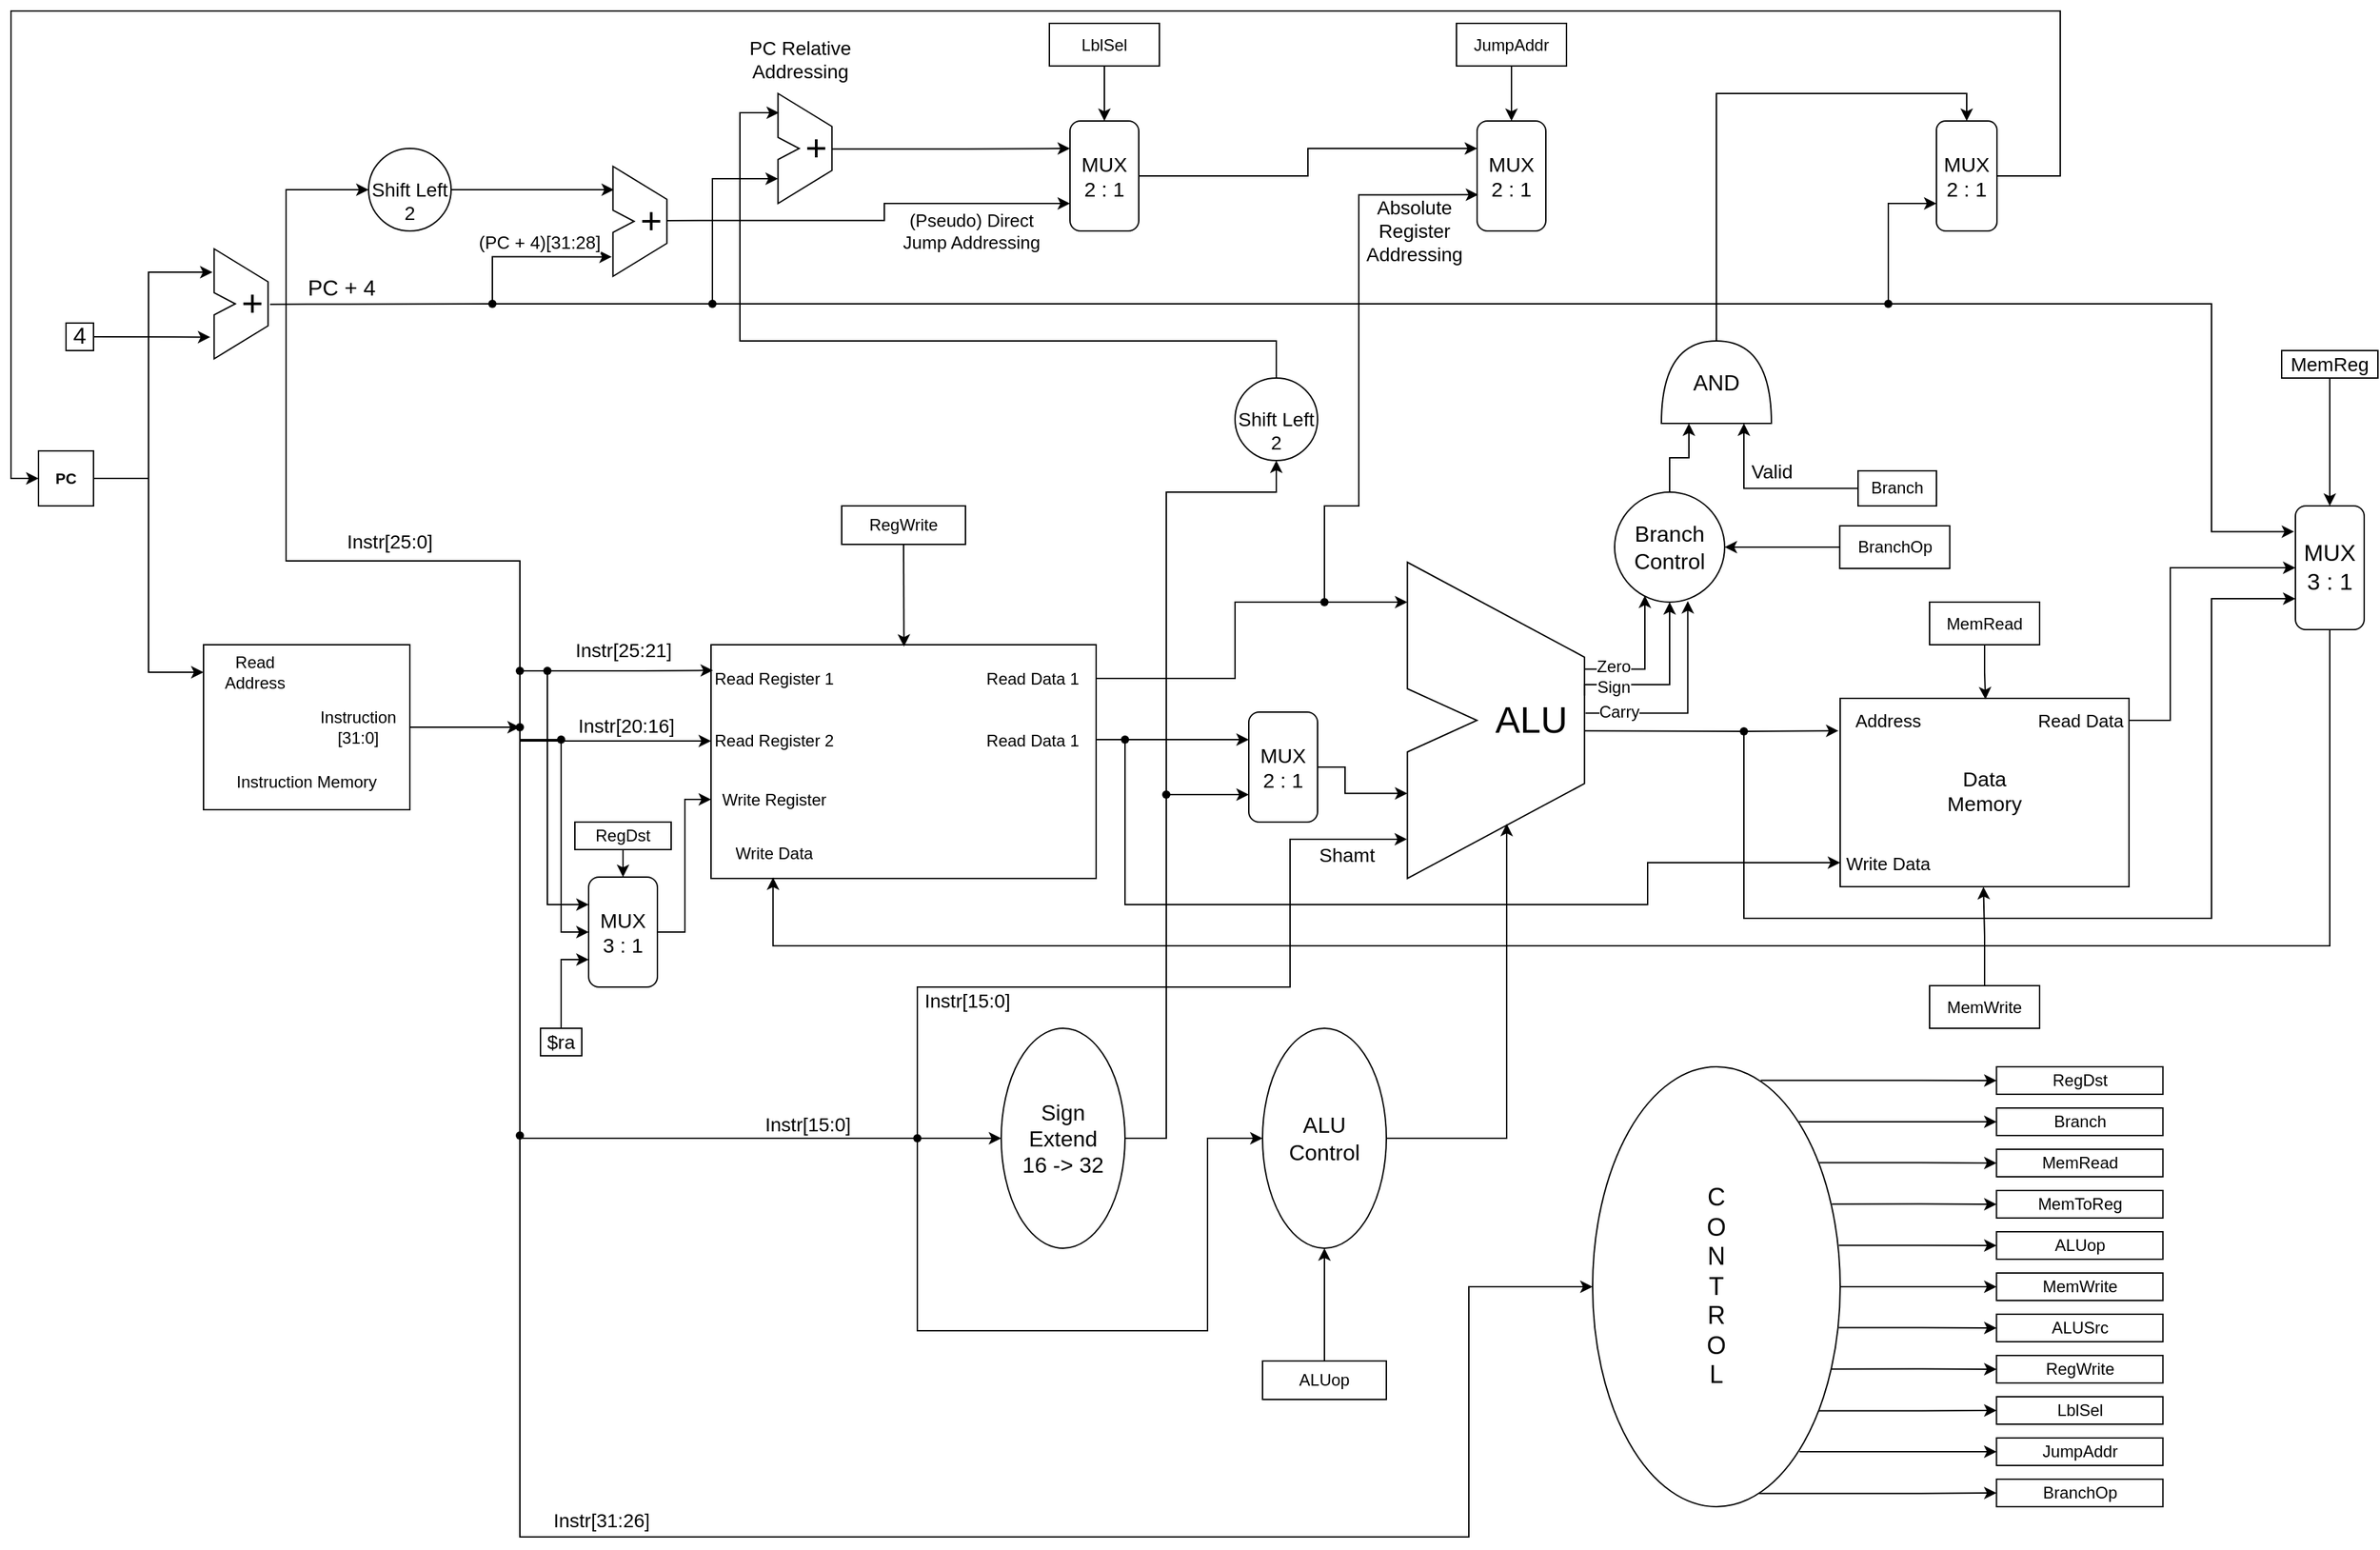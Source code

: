 <mxfile version="20.5.1" type="device"><diagram id="kgpKYQtTHZ0yAKxKKP6v" name="Page-1"><mxGraphModel dx="1730" dy="980" grid="1" gridSize="10" guides="1" tooltips="1" connect="1" arrows="1" fold="1" page="1" pageScale="1" pageWidth="1920" pageHeight="1200" math="0" shadow="0"><root><mxCell id="0"/><mxCell id="1" parent="0"/><mxCell id="xtgxbhn3SvqzERMmPtqU-2" value="" style="shape=table;html=1;whiteSpace=wrap;startSize=0;container=1;collapsible=0;childLayout=tableLayout;columnLines=0;rowLines=0;fontSize=12;" parent="1" vertex="1"><mxGeometry x="597" y="491" width="280" height="170" as="geometry"/></mxCell><mxCell id="xtgxbhn3SvqzERMmPtqU-3" value="" style="shape=tableRow;horizontal=0;startSize=0;swimlaneHead=0;swimlaneBody=0;top=0;left=0;bottom=0;right=0;collapsible=0;dropTarget=0;fillColor=none;points=[[0,0.5],[1,0.5]];portConstraint=eastwest;fontSize=12;" parent="xtgxbhn3SvqzERMmPtqU-2" vertex="1"><mxGeometry width="280" height="49" as="geometry"/></mxCell><mxCell id="xtgxbhn3SvqzERMmPtqU-4" value="Read Register 1" style="shape=partialRectangle;html=1;whiteSpace=wrap;connectable=0;fillColor=none;top=0;left=0;bottom=0;right=0;overflow=hidden;fontSize=12;" parent="xtgxbhn3SvqzERMmPtqU-3" vertex="1"><mxGeometry width="92" height="49" as="geometry"><mxRectangle width="92" height="49" as="alternateBounds"/></mxGeometry></mxCell><mxCell id="xtgxbhn3SvqzERMmPtqU-5" value="" style="shape=partialRectangle;html=1;whiteSpace=wrap;connectable=0;fillColor=none;top=0;left=0;bottom=0;right=0;overflow=hidden;fontSize=12;" parent="xtgxbhn3SvqzERMmPtqU-3" vertex="1"><mxGeometry x="92" width="96" height="49" as="geometry"><mxRectangle width="96" height="49" as="alternateBounds"/></mxGeometry></mxCell><mxCell id="xtgxbhn3SvqzERMmPtqU-6" value="Read Data 1" style="shape=partialRectangle;html=1;whiteSpace=wrap;connectable=0;fillColor=none;top=0;left=0;bottom=0;right=0;overflow=hidden;fontSize=12;" parent="xtgxbhn3SvqzERMmPtqU-3" vertex="1"><mxGeometry x="188" width="92" height="49" as="geometry"><mxRectangle width="92" height="49" as="alternateBounds"/></mxGeometry></mxCell><mxCell id="xtgxbhn3SvqzERMmPtqU-7" value="" style="shape=tableRow;horizontal=0;startSize=0;swimlaneHead=0;swimlaneBody=0;top=0;left=0;bottom=0;right=0;collapsible=0;dropTarget=0;fillColor=none;points=[[0,0.5],[1,0.5]];portConstraint=eastwest;fontSize=12;" parent="xtgxbhn3SvqzERMmPtqU-2" vertex="1"><mxGeometry y="49" width="280" height="42" as="geometry"/></mxCell><mxCell id="xtgxbhn3SvqzERMmPtqU-8" value="Read Register 2" style="shape=partialRectangle;html=1;whiteSpace=wrap;connectable=0;fillColor=none;top=0;left=0;bottom=0;right=0;overflow=hidden;fontSize=12;" parent="xtgxbhn3SvqzERMmPtqU-7" vertex="1"><mxGeometry width="92" height="42" as="geometry"><mxRectangle width="92" height="42" as="alternateBounds"/></mxGeometry></mxCell><mxCell id="xtgxbhn3SvqzERMmPtqU-9" value="" style="shape=partialRectangle;html=1;whiteSpace=wrap;connectable=0;fillColor=none;top=0;left=0;bottom=0;right=0;overflow=hidden;fontSize=12;" parent="xtgxbhn3SvqzERMmPtqU-7" vertex="1"><mxGeometry x="92" width="96" height="42" as="geometry"><mxRectangle width="96" height="42" as="alternateBounds"/></mxGeometry></mxCell><mxCell id="xtgxbhn3SvqzERMmPtqU-10" value="Read Data 1" style="shape=partialRectangle;html=1;whiteSpace=wrap;connectable=0;fillColor=none;top=0;left=0;bottom=0;right=0;overflow=hidden;fontSize=12;" parent="xtgxbhn3SvqzERMmPtqU-7" vertex="1"><mxGeometry x="188" width="92" height="42" as="geometry"><mxRectangle width="92" height="42" as="alternateBounds"/></mxGeometry></mxCell><mxCell id="xtgxbhn3SvqzERMmPtqU-11" value="" style="shape=tableRow;horizontal=0;startSize=0;swimlaneHead=0;swimlaneBody=0;top=0;left=0;bottom=0;right=0;collapsible=0;dropTarget=0;fillColor=none;points=[[0,0.5],[1,0.5]];portConstraint=eastwest;fontSize=12;" parent="xtgxbhn3SvqzERMmPtqU-2" vertex="1"><mxGeometry y="91" width="280" height="43" as="geometry"/></mxCell><mxCell id="xtgxbhn3SvqzERMmPtqU-12" value="Write Register" style="shape=partialRectangle;html=1;whiteSpace=wrap;connectable=0;fillColor=none;top=0;left=0;bottom=0;right=0;overflow=hidden;fontSize=12;" parent="xtgxbhn3SvqzERMmPtqU-11" vertex="1"><mxGeometry width="92" height="43" as="geometry"><mxRectangle width="92" height="43" as="alternateBounds"/></mxGeometry></mxCell><mxCell id="xtgxbhn3SvqzERMmPtqU-13" value="" style="shape=partialRectangle;html=1;whiteSpace=wrap;connectable=0;fillColor=none;top=0;left=0;bottom=0;right=0;overflow=hidden;fontSize=12;" parent="xtgxbhn3SvqzERMmPtqU-11" vertex="1"><mxGeometry x="92" width="96" height="43" as="geometry"><mxRectangle width="96" height="43" as="alternateBounds"/></mxGeometry></mxCell><mxCell id="xtgxbhn3SvqzERMmPtqU-14" value="" style="shape=partialRectangle;html=1;whiteSpace=wrap;connectable=0;fillColor=none;top=0;left=0;bottom=0;right=0;overflow=hidden;fontSize=12;" parent="xtgxbhn3SvqzERMmPtqU-11" vertex="1"><mxGeometry x="188" width="92" height="43" as="geometry"><mxRectangle width="92" height="43" as="alternateBounds"/></mxGeometry></mxCell><mxCell id="xtgxbhn3SvqzERMmPtqU-15" value="" style="shape=tableRow;horizontal=0;startSize=0;swimlaneHead=0;swimlaneBody=0;top=0;left=0;bottom=0;right=0;collapsible=0;dropTarget=0;fillColor=none;points=[[0,0.5],[1,0.5]];portConstraint=eastwest;fontSize=12;" parent="xtgxbhn3SvqzERMmPtqU-2" vertex="1"><mxGeometry y="134" width="280" height="36" as="geometry"/></mxCell><mxCell id="xtgxbhn3SvqzERMmPtqU-16" value="Write Data" style="shape=partialRectangle;html=1;whiteSpace=wrap;connectable=0;fillColor=none;top=0;left=0;bottom=0;right=0;overflow=hidden;fontSize=12;" parent="xtgxbhn3SvqzERMmPtqU-15" vertex="1"><mxGeometry width="92" height="36" as="geometry"><mxRectangle width="92" height="36" as="alternateBounds"/></mxGeometry></mxCell><mxCell id="xtgxbhn3SvqzERMmPtqU-17" value="" style="shape=partialRectangle;html=1;whiteSpace=wrap;connectable=0;fillColor=none;top=0;left=0;bottom=0;right=0;overflow=hidden;fontSize=12;" parent="xtgxbhn3SvqzERMmPtqU-15" vertex="1"><mxGeometry x="92" width="96" height="36" as="geometry"><mxRectangle width="96" height="36" as="alternateBounds"/></mxGeometry></mxCell><mxCell id="xtgxbhn3SvqzERMmPtqU-18" value="" style="shape=partialRectangle;html=1;whiteSpace=wrap;connectable=0;fillColor=none;top=0;left=0;bottom=0;right=0;overflow=hidden;fontSize=12;" parent="xtgxbhn3SvqzERMmPtqU-15" vertex="1"><mxGeometry x="188" width="92" height="36" as="geometry"><mxRectangle width="92" height="36" as="alternateBounds"/></mxGeometry></mxCell><mxCell id="xtgxbhn3SvqzERMmPtqU-24" value="" style="endArrow=classic;html=1;rounded=0;fontSize=10;exitX=0.5;exitY=1;exitDx=0;exitDy=0;entryX=0.501;entryY=0.029;entryDx=0;entryDy=0;entryPerimeter=0;" parent="1" source="xtgxbhn3SvqzERMmPtqU-31" target="xtgxbhn3SvqzERMmPtqU-3" edge="1"><mxGeometry width="50" height="50" relative="1" as="geometry"><mxPoint x="702" y="298" as="sourcePoint"/><mxPoint x="702" y="328" as="targetPoint"/></mxGeometry></mxCell><mxCell id="xtgxbhn3SvqzERMmPtqU-31" value="RegWrite" style="rounded=0;whiteSpace=wrap;html=1;fontSize=12;" parent="1" vertex="1"><mxGeometry x="692" y="390" width="90" height="28" as="geometry"/></mxCell><mxCell id="xtgxbhn3SvqzERMmPtqU-85" style="edgeStyle=orthogonalEdgeStyle;rounded=0;orthogonalLoop=1;jettySize=auto;html=1;exitX=1;exitY=0.5;exitDx=0;exitDy=0;fontSize=9;entryX=0;entryY=0.5;entryDx=0;entryDy=0;" parent="1" source="xtgxbhn3SvqzERMmPtqU-34" target="xtgxbhn3SvqzERMmPtqU-87" edge="1"><mxGeometry relative="1" as="geometry"><mxPoint x="279" y="370" as="targetPoint"/></mxGeometry></mxCell><mxCell id="xtgxbhn3SvqzERMmPtqU-104" style="edgeStyle=orthogonalEdgeStyle;rounded=0;orthogonalLoop=1;jettySize=auto;html=1;exitX=1;exitY=0.5;exitDx=0;exitDy=0;fontSize=27;entryX=0.093;entryY=0.203;entryDx=0;entryDy=0;entryPerimeter=0;" parent="1" source="xtgxbhn3SvqzERMmPtqU-34" target="xtgxbhn3SvqzERMmPtqU-99" edge="1"><mxGeometry relative="1" as="geometry"><mxPoint x="198" y="180" as="targetPoint"/><Array as="points"><mxPoint x="188" y="370"/><mxPoint x="188" y="220"/><mxPoint x="234" y="220"/></Array></mxGeometry></mxCell><mxCell id="xtgxbhn3SvqzERMmPtqU-34" value="PC" style="whiteSpace=wrap;html=1;aspect=fixed;fontSize=11;fontStyle=1" parent="1" vertex="1"><mxGeometry x="108" y="350" width="40" height="40" as="geometry"/></mxCell><mxCell id="xtgxbhn3SvqzERMmPtqU-86" value="" style="shape=table;html=1;whiteSpace=wrap;startSize=0;container=1;collapsible=0;childLayout=tableLayout;columnLines=0;rowLines=0;fontSize=9;" parent="1" vertex="1"><mxGeometry x="228" y="491" width="150" height="120" as="geometry"/></mxCell><mxCell id="xtgxbhn3SvqzERMmPtqU-87" value="" style="shape=tableRow;horizontal=0;startSize=0;swimlaneHead=0;swimlaneBody=0;top=0;left=0;bottom=0;right=0;collapsible=0;dropTarget=0;fillColor=none;points=[[0,0.5],[1,0.5]];portConstraint=eastwest;fontSize=9;" parent="xtgxbhn3SvqzERMmPtqU-86" vertex="1"><mxGeometry width="150" height="40" as="geometry"/></mxCell><mxCell id="xtgxbhn3SvqzERMmPtqU-88" value="Read Address" style="shape=partialRectangle;html=1;whiteSpace=wrap;connectable=0;fillColor=none;top=0;left=0;bottom=0;right=0;overflow=hidden;fontSize=12;" parent="xtgxbhn3SvqzERMmPtqU-87" vertex="1"><mxGeometry width="75" height="40" as="geometry"><mxRectangle width="75" height="40" as="alternateBounds"/></mxGeometry></mxCell><mxCell id="xtgxbhn3SvqzERMmPtqU-89" value="" style="shape=partialRectangle;html=1;whiteSpace=wrap;connectable=0;fillColor=none;top=0;left=0;bottom=0;right=0;overflow=hidden;fontSize=12;" parent="xtgxbhn3SvqzERMmPtqU-87" vertex="1"><mxGeometry x="75" width="75" height="40" as="geometry"><mxRectangle width="75" height="40" as="alternateBounds"/></mxGeometry></mxCell><mxCell id="xtgxbhn3SvqzERMmPtqU-91" value="" style="shape=tableRow;horizontal=0;startSize=0;swimlaneHead=0;swimlaneBody=0;top=0;left=0;bottom=0;right=0;collapsible=0;dropTarget=0;fillColor=none;points=[[0,0.5],[1,0.5]];portConstraint=eastwest;fontSize=9;" parent="xtgxbhn3SvqzERMmPtqU-86" vertex="1"><mxGeometry y="40" width="150" height="40" as="geometry"/></mxCell><mxCell id="xtgxbhn3SvqzERMmPtqU-92" value="" style="shape=partialRectangle;html=1;whiteSpace=wrap;connectable=0;fillColor=none;top=0;left=0;bottom=0;right=0;overflow=hidden;fontSize=12;" parent="xtgxbhn3SvqzERMmPtqU-91" vertex="1"><mxGeometry width="75" height="40" as="geometry"><mxRectangle width="75" height="40" as="alternateBounds"/></mxGeometry></mxCell><mxCell id="xtgxbhn3SvqzERMmPtqU-93" value="Instruction&lt;br&gt;[31:0]" style="shape=partialRectangle;html=1;whiteSpace=wrap;connectable=0;fillColor=none;top=0;left=0;bottom=0;right=0;overflow=hidden;fontSize=12;" parent="xtgxbhn3SvqzERMmPtqU-91" vertex="1"><mxGeometry x="75" width="75" height="40" as="geometry"><mxRectangle width="75" height="40" as="alternateBounds"/></mxGeometry></mxCell><mxCell id="xtgxbhn3SvqzERMmPtqU-95" value="" style="shape=tableRow;horizontal=0;startSize=0;swimlaneHead=0;swimlaneBody=0;top=0;left=0;bottom=0;right=0;collapsible=0;dropTarget=0;fillColor=none;points=[[0,0.5],[1,0.5]];portConstraint=eastwest;fontSize=9;" parent="xtgxbhn3SvqzERMmPtqU-86" vertex="1"><mxGeometry y="80" width="150" height="40" as="geometry"/></mxCell><mxCell id="xtgxbhn3SvqzERMmPtqU-96" value="Instruction Memory" style="shape=partialRectangle;html=1;whiteSpace=wrap;connectable=0;fillColor=none;top=0;left=0;bottom=0;right=0;overflow=hidden;fontSize=12;rowspan=1;colspan=2;" parent="xtgxbhn3SvqzERMmPtqU-95" vertex="1"><mxGeometry width="150" height="40" as="geometry"><mxRectangle width="75" height="40" as="alternateBounds"/></mxGeometry></mxCell><mxCell id="xtgxbhn3SvqzERMmPtqU-97" value="Memory" style="shape=partialRectangle;html=1;whiteSpace=wrap;connectable=0;fillColor=none;top=0;left=0;bottom=0;right=0;overflow=hidden;fontSize=12;" parent="xtgxbhn3SvqzERMmPtqU-95" vertex="1" visible="0"><mxGeometry x="75" width="75" height="40" as="geometry"><mxRectangle width="75" height="40" as="alternateBounds"/></mxGeometry></mxCell><mxCell id="xtgxbhn3SvqzERMmPtqU-99" value="+" style="verticalLabelPosition=middle;verticalAlign=middle;html=1;shape=mxgraph.basic.polygon;polyCoords=[[0.11,0],[0.11,0],[0.67,0.3],[0.67,0.7],[0.11,1],[0.11,0.6],[0.33,0.5],[0.11,0.4]];polyline=0;fontSize=27;labelPosition=center;align=center;" parent="1" vertex="1"><mxGeometry x="228" y="203" width="70" height="80" as="geometry"/></mxCell><mxCell id="xtgxbhn3SvqzERMmPtqU-105" value="" style="endArrow=classic;html=1;rounded=0;fontSize=27;entryX=0.07;entryY=0.803;entryDx=0;entryDy=0;entryPerimeter=0;exitX=1;exitY=0.5;exitDx=0;exitDy=0;" parent="1" source="xtgxbhn3SvqzERMmPtqU-107" target="xtgxbhn3SvqzERMmPtqU-99" edge="1"><mxGeometry width="50" height="50" relative="1" as="geometry"><mxPoint x="148" y="266" as="sourcePoint"/><mxPoint x="198" y="263" as="targetPoint"/></mxGeometry></mxCell><mxCell id="xtgxbhn3SvqzERMmPtqU-107" value="4" style="whiteSpace=wrap;html=1;aspect=fixed;fontSize=17;" parent="1" vertex="1"><mxGeometry x="128" y="257" width="20" height="20" as="geometry"/></mxCell><mxCell id="J4D8BWpXwruK7vjfjqGa-32" style="edgeStyle=orthogonalEdgeStyle;rounded=0;orthogonalLoop=1;jettySize=auto;html=1;entryX=0;entryY=0.75;entryDx=0;entryDy=0;fontSize=13;exitX=0.669;exitY=0.493;exitDx=0;exitDy=0;exitPerimeter=0;" edge="1" parent="1" source="xtgxbhn3SvqzERMmPtqU-110" target="xtgxbhn3SvqzERMmPtqU-119"><mxGeometry relative="1" as="geometry"/></mxCell><mxCell id="J4D8BWpXwruK7vjfjqGa-33" value="(Pseudo) Direct &lt;br&gt;Jump Addressing" style="edgeLabel;html=1;align=center;verticalAlign=middle;resizable=0;points=[];fontSize=13;" vertex="1" connectable="0" parent="J4D8BWpXwruK7vjfjqGa-32"><mxGeometry x="0.469" y="3" relative="1" as="geometry"><mxPoint x="9" y="23" as="offset"/></mxGeometry></mxCell><mxCell id="xtgxbhn3SvqzERMmPtqU-110" value="+" style="verticalLabelPosition=middle;verticalAlign=middle;html=1;shape=mxgraph.basic.polygon;polyCoords=[[0.11,0],[0.11,0],[0.67,0.3],[0.67,0.7],[0.11,1],[0.11,0.6],[0.33,0.5],[0.11,0.4]];polyline=0;fontSize=27;labelPosition=center;align=center;" parent="1" vertex="1"><mxGeometry x="518" y="143" width="70" height="80" as="geometry"/></mxCell><mxCell id="xtgxbhn3SvqzERMmPtqU-112" value="" style="edgeStyle=segmentEdgeStyle;endArrow=classic;html=1;rounded=0;fontSize=17;exitDx=0;exitDy=0;exitPerimeter=0;entryX=-0.019;entryY=0.208;entryDx=0;entryDy=0;entryPerimeter=0;startArrow=none;" parent="1" source="J4D8BWpXwruK7vjfjqGa-72" target="xtgxbhn3SvqzERMmPtqU-113" edge="1"><mxGeometry width="50" height="50" relative="1" as="geometry"><mxPoint x="458" y="240" as="sourcePoint"/><mxPoint x="1248" y="350" as="targetPoint"/><Array as="points"><mxPoint x="1688" y="243"/><mxPoint x="1688" y="409"/></Array></mxGeometry></mxCell><mxCell id="J4D8BWpXwruK7vjfjqGa-116" style="edgeStyle=orthogonalEdgeStyle;rounded=0;orthogonalLoop=1;jettySize=auto;html=1;entryX=0.161;entryY=0.98;entryDx=0;entryDy=0;entryPerimeter=0;fontSize=14;" edge="1" parent="1" source="xtgxbhn3SvqzERMmPtqU-113" target="xtgxbhn3SvqzERMmPtqU-15"><mxGeometry relative="1" as="geometry"><Array as="points"><mxPoint x="1774" y="710"/><mxPoint x="642" y="710"/></Array></mxGeometry></mxCell><mxCell id="xtgxbhn3SvqzERMmPtqU-113" value="MUX&lt;br&gt;3 : 1" style="rounded=1;whiteSpace=wrap;html=1;fontSize=17;" parent="1" vertex="1"><mxGeometry x="1749" y="390" width="50" height="90" as="geometry"/></mxCell><mxCell id="xtgxbhn3SvqzERMmPtqU-115" style="edgeStyle=orthogonalEdgeStyle;rounded=0;orthogonalLoop=1;jettySize=auto;html=1;entryX=0.5;entryY=0;entryDx=0;entryDy=0;fontSize=14;" parent="1" source="xtgxbhn3SvqzERMmPtqU-114" target="xtgxbhn3SvqzERMmPtqU-113" edge="1"><mxGeometry relative="1" as="geometry"/></mxCell><mxCell id="xtgxbhn3SvqzERMmPtqU-114" value="MemReg" style="rounded=0;whiteSpace=wrap;html=1;fontSize=14;" parent="1" vertex="1"><mxGeometry x="1739" y="277" width="70" height="20" as="geometry"/></mxCell><mxCell id="J4D8BWpXwruK7vjfjqGa-21" style="edgeStyle=orthogonalEdgeStyle;rounded=0;orthogonalLoop=1;jettySize=auto;html=1;entryX=0;entryY=0.25;entryDx=0;entryDy=0;fontSize=12;exitX=0.669;exitY=0.505;exitDx=0;exitDy=0;exitPerimeter=0;" edge="1" parent="1" source="xtgxbhn3SvqzERMmPtqU-117" target="xtgxbhn3SvqzERMmPtqU-119"><mxGeometry relative="1" as="geometry"/></mxCell><mxCell id="xtgxbhn3SvqzERMmPtqU-117" value="+" style="verticalLabelPosition=middle;verticalAlign=middle;html=1;shape=mxgraph.basic.polygon;polyCoords=[[0.11,0],[0.11,0],[0.67,0.3],[0.67,0.7],[0.11,1],[0.11,0.6],[0.33,0.5],[0.11,0.4]];polyline=0;fontSize=27;labelPosition=center;align=center;" parent="1" vertex="1"><mxGeometry x="638" y="90" width="70" height="80" as="geometry"/></mxCell><mxCell id="J4D8BWpXwruK7vjfjqGa-41" style="edgeStyle=orthogonalEdgeStyle;rounded=0;orthogonalLoop=1;jettySize=auto;html=1;entryX=0;entryY=0.25;entryDx=0;entryDy=0;fontSize=14;" edge="1" parent="1" source="xtgxbhn3SvqzERMmPtqU-119" target="xtgxbhn3SvqzERMmPtqU-120"><mxGeometry relative="1" as="geometry"/></mxCell><mxCell id="xtgxbhn3SvqzERMmPtqU-119" value="MUX&lt;br style=&quot;font-size: 15px;&quot;&gt;2 : 1" style="rounded=1;whiteSpace=wrap;html=1;fontSize=15;" parent="1" vertex="1"><mxGeometry x="858" y="110" width="50" height="80" as="geometry"/></mxCell><mxCell id="xtgxbhn3SvqzERMmPtqU-120" value="MUX&lt;br style=&quot;font-size: 15px;&quot;&gt;2 : 1" style="rounded=1;whiteSpace=wrap;html=1;fontSize=15;" parent="1" vertex="1"><mxGeometry x="1154" y="110" width="50" height="80" as="geometry"/></mxCell><mxCell id="J4D8BWpXwruK7vjfjqGa-78" style="edgeStyle=orthogonalEdgeStyle;rounded=0;orthogonalLoop=1;jettySize=auto;html=1;fontSize=14;entryX=0;entryY=0.5;entryDx=0;entryDy=0;" edge="1" parent="1" source="xtgxbhn3SvqzERMmPtqU-121" target="xtgxbhn3SvqzERMmPtqU-34"><mxGeometry relative="1" as="geometry"><mxPoint x="98" y="380" as="targetPoint"/><Array as="points"><mxPoint x="1578" y="150"/><mxPoint x="1578" y="30"/><mxPoint x="88" y="30"/><mxPoint x="88" y="370"/></Array></mxGeometry></mxCell><mxCell id="xtgxbhn3SvqzERMmPtqU-121" value="MUX&lt;br style=&quot;font-size: 15px;&quot;&gt;2 : 1" style="rounded=1;whiteSpace=wrap;html=1;fontSize=15;" parent="1" vertex="1"><mxGeometry x="1488" y="110" width="44" height="80" as="geometry"/></mxCell><mxCell id="J4D8BWpXwruK7vjfjqGa-138" style="edgeStyle=orthogonalEdgeStyle;rounded=0;orthogonalLoop=1;jettySize=auto;html=1;fontSize=14;entryX=0.11;entryY=0.731;entryDx=0;entryDy=0;entryPerimeter=0;" edge="1" parent="1" source="xtgxbhn3SvqzERMmPtqU-122" target="xtgxbhn3SvqzERMmPtqU-123"><mxGeometry relative="1" as="geometry"><Array as="points"><mxPoint x="1058" y="580"/><mxPoint x="1058" y="599"/></Array></mxGeometry></mxCell><mxCell id="xtgxbhn3SvqzERMmPtqU-122" value="MUX&lt;br style=&quot;font-size: 15px;&quot;&gt;2 : 1" style="rounded=1;whiteSpace=wrap;html=1;fontSize=15;" parent="1" vertex="1"><mxGeometry x="988" y="540" width="50" height="80" as="geometry"/></mxCell><mxCell id="xtgxbhn3SvqzERMmPtqU-123" value="ALU" style="verticalLabelPosition=middle;verticalAlign=middle;html=1;shape=mxgraph.basic.polygon;polyCoords=[[0.11,0],[0.11,0],[0.67,0.3],[0.67,0.7],[0.11,1],[0.11,0.6],[0.33,0.5],[0.11,0.4]];polyline=0;fontSize=27;labelPosition=center;align=center;" parent="1" vertex="1"><mxGeometry x="1078" y="431" width="230" height="230" as="geometry"/></mxCell><mxCell id="xtgxbhn3SvqzERMmPtqU-137" value="" style="shape=table;html=1;whiteSpace=wrap;startSize=0;container=1;collapsible=0;childLayout=tableLayout;columnLines=0;rowLines=0;fontSize=14;" parent="1" vertex="1"><mxGeometry x="1418" y="530" width="210" height="137" as="geometry"/></mxCell><mxCell id="xtgxbhn3SvqzERMmPtqU-138" value="" style="shape=tableRow;horizontal=0;startSize=0;swimlaneHead=0;swimlaneBody=0;top=0;left=0;bottom=0;right=0;collapsible=0;dropTarget=0;fillColor=none;points=[[0,0.5],[1,0.5]];portConstraint=eastwest;fontSize=14;" parent="xtgxbhn3SvqzERMmPtqU-137" vertex="1"><mxGeometry width="210" height="32" as="geometry"/></mxCell><mxCell id="xtgxbhn3SvqzERMmPtqU-139" value="Address" style="shape=partialRectangle;html=1;whiteSpace=wrap;connectable=0;fillColor=none;top=0;left=0;bottom=0;right=0;overflow=hidden;fontSize=13;" parent="xtgxbhn3SvqzERMmPtqU-138" vertex="1"><mxGeometry width="70" height="32" as="geometry"><mxRectangle width="70" height="32" as="alternateBounds"/></mxGeometry></mxCell><mxCell id="xtgxbhn3SvqzERMmPtqU-140" value="" style="shape=partialRectangle;html=1;whiteSpace=wrap;connectable=0;fillColor=none;top=0;left=0;bottom=0;right=0;overflow=hidden;fontSize=12;" parent="xtgxbhn3SvqzERMmPtqU-138" vertex="1"><mxGeometry x="70" width="70" height="32" as="geometry"><mxRectangle width="70" height="32" as="alternateBounds"/></mxGeometry></mxCell><mxCell id="xtgxbhn3SvqzERMmPtqU-141" value="Read Data" style="shape=partialRectangle;html=1;whiteSpace=wrap;connectable=0;fillColor=none;top=0;left=0;bottom=0;right=0;overflow=hidden;fontSize=13;" parent="xtgxbhn3SvqzERMmPtqU-138" vertex="1"><mxGeometry x="140" width="70" height="32" as="geometry"><mxRectangle width="70" height="32" as="alternateBounds"/></mxGeometry></mxCell><mxCell id="xtgxbhn3SvqzERMmPtqU-142" value="" style="shape=tableRow;horizontal=0;startSize=0;swimlaneHead=0;swimlaneBody=0;top=0;left=0;bottom=0;right=0;collapsible=0;dropTarget=0;fillColor=none;points=[[0,0.5],[1,0.5]];portConstraint=eastwest;fontSize=14;" parent="xtgxbhn3SvqzERMmPtqU-137" vertex="1"><mxGeometry y="32" width="210" height="70" as="geometry"/></mxCell><mxCell id="xtgxbhn3SvqzERMmPtqU-143" value="" style="shape=partialRectangle;html=1;whiteSpace=wrap;connectable=0;fillColor=none;top=0;left=0;bottom=0;right=0;overflow=hidden;fontSize=12;" parent="xtgxbhn3SvqzERMmPtqU-142" vertex="1"><mxGeometry width="70" height="70" as="geometry"><mxRectangle width="70" height="70" as="alternateBounds"/></mxGeometry></mxCell><mxCell id="xtgxbhn3SvqzERMmPtqU-144" value="Data Memory" style="shape=partialRectangle;html=1;whiteSpace=wrap;connectable=0;fillColor=none;top=0;left=0;bottom=0;right=0;overflow=hidden;fontSize=15;" parent="xtgxbhn3SvqzERMmPtqU-142" vertex="1"><mxGeometry x="70" width="70" height="70" as="geometry"><mxRectangle width="70" height="70" as="alternateBounds"/></mxGeometry></mxCell><mxCell id="xtgxbhn3SvqzERMmPtqU-145" value="" style="shape=partialRectangle;html=1;whiteSpace=wrap;connectable=0;fillColor=none;top=0;left=0;bottom=0;right=0;overflow=hidden;fontSize=12;" parent="xtgxbhn3SvqzERMmPtqU-142" vertex="1"><mxGeometry x="140" width="70" height="70" as="geometry"><mxRectangle width="70" height="70" as="alternateBounds"/></mxGeometry></mxCell><mxCell id="xtgxbhn3SvqzERMmPtqU-146" value="" style="shape=tableRow;horizontal=0;startSize=0;swimlaneHead=0;swimlaneBody=0;top=0;left=0;bottom=0;right=0;collapsible=0;dropTarget=0;fillColor=none;points=[[0,0.5],[1,0.5]];portConstraint=eastwest;fontSize=14;" parent="xtgxbhn3SvqzERMmPtqU-137" vertex="1"><mxGeometry y="102" width="210" height="35" as="geometry"/></mxCell><mxCell id="xtgxbhn3SvqzERMmPtqU-147" value="Write Data" style="shape=partialRectangle;html=1;whiteSpace=wrap;connectable=0;fillColor=none;top=0;left=0;bottom=0;right=0;overflow=hidden;fontSize=13;" parent="xtgxbhn3SvqzERMmPtqU-146" vertex="1"><mxGeometry width="70" height="35" as="geometry"><mxRectangle width="70" height="35" as="alternateBounds"/></mxGeometry></mxCell><mxCell id="xtgxbhn3SvqzERMmPtqU-148" value="" style="shape=partialRectangle;html=1;whiteSpace=wrap;connectable=0;fillColor=none;top=0;left=0;bottom=0;right=0;overflow=hidden;fontSize=12;" parent="xtgxbhn3SvqzERMmPtqU-146" vertex="1"><mxGeometry x="70" width="70" height="35" as="geometry"><mxRectangle width="70" height="35" as="alternateBounds"/></mxGeometry></mxCell><mxCell id="xtgxbhn3SvqzERMmPtqU-149" value="" style="shape=partialRectangle;html=1;whiteSpace=wrap;connectable=0;fillColor=none;top=0;left=0;bottom=0;right=0;overflow=hidden;fontSize=12;" parent="xtgxbhn3SvqzERMmPtqU-146" vertex="1"><mxGeometry x="140" width="70" height="35" as="geometry"><mxRectangle width="70" height="35" as="alternateBounds"/></mxGeometry></mxCell><mxCell id="J4D8BWpXwruK7vjfjqGa-37" style="edgeStyle=orthogonalEdgeStyle;rounded=0;orthogonalLoop=1;jettySize=auto;html=1;entryX=0.12;entryY=0.175;entryDx=0;entryDy=0;entryPerimeter=0;fontSize=14;" edge="1" parent="1" source="xtgxbhn3SvqzERMmPtqU-150" target="xtgxbhn3SvqzERMmPtqU-117"><mxGeometry relative="1" as="geometry"><Array as="points"><mxPoint x="1008" y="270"/><mxPoint x="618" y="270"/><mxPoint x="618" y="104"/></Array></mxGeometry></mxCell><mxCell id="xtgxbhn3SvqzERMmPtqU-150" value="&lt;br&gt;Shift Left&lt;br&gt;2" style="ellipse;whiteSpace=wrap;html=1;aspect=fixed;fontSize=14;" parent="1" vertex="1"><mxGeometry x="978" y="297" width="60" height="60" as="geometry"/></mxCell><mxCell id="J4D8BWpXwruK7vjfjqGa-29" style="edgeStyle=orthogonalEdgeStyle;rounded=0;orthogonalLoop=1;jettySize=auto;html=1;entryX=0.12;entryY=0.213;entryDx=0;entryDy=0;entryPerimeter=0;fontSize=12;" edge="1" parent="1" source="xtgxbhn3SvqzERMmPtqU-153" target="xtgxbhn3SvqzERMmPtqU-110"><mxGeometry relative="1" as="geometry"/></mxCell><mxCell id="xtgxbhn3SvqzERMmPtqU-153" value="&lt;br&gt;Shift Left&lt;br&gt;2" style="ellipse;whiteSpace=wrap;html=1;aspect=fixed;fontSize=14;" parent="1" vertex="1"><mxGeometry x="348" y="130" width="60" height="60" as="geometry"/></mxCell><mxCell id="xtgxbhn3SvqzERMmPtqU-157" value="C&lt;br style=&quot;font-size: 18px;&quot;&gt;O&lt;br style=&quot;font-size: 18px;&quot;&gt;N&lt;br style=&quot;font-size: 18px;&quot;&gt;T&lt;br style=&quot;font-size: 18px;&quot;&gt;R&lt;br style=&quot;font-size: 18px;&quot;&gt;O&lt;br style=&quot;font-size: 18px;&quot;&gt;L" style="ellipse;whiteSpace=wrap;html=1;fontSize=18;" parent="1" vertex="1"><mxGeometry x="1238" y="798" width="180" height="320" as="geometry"/></mxCell><mxCell id="J4D8BWpXwruK7vjfjqGa-35" style="edgeStyle=orthogonalEdgeStyle;rounded=0;orthogonalLoop=1;jettySize=auto;html=1;entryX=0.5;entryY=1;entryDx=0;entryDy=0;fontSize=14;startArrow=none;" edge="1" parent="1" source="J4D8BWpXwruK7vjfjqGa-133" target="xtgxbhn3SvqzERMmPtqU-150"><mxGeometry relative="1" as="geometry"><Array as="points"><mxPoint x="928" y="380"/><mxPoint x="1008" y="380"/></Array></mxGeometry></mxCell><mxCell id="xtgxbhn3SvqzERMmPtqU-170" value="Sign&lt;br style=&quot;font-size: 16px;&quot;&gt;Extend&lt;br style=&quot;font-size: 16px;&quot;&gt;16 -&amp;gt; 32" style="ellipse;whiteSpace=wrap;html=1;fontSize=16;" parent="1" vertex="1"><mxGeometry x="808" y="770" width="90" height="160" as="geometry"/></mxCell><mxCell id="J4D8BWpXwruK7vjfjqGa-115" style="edgeStyle=orthogonalEdgeStyle;rounded=0;orthogonalLoop=1;jettySize=auto;html=1;entryX=0;entryY=0.5;entryDx=0;entryDy=0;fontSize=14;" edge="1" parent="1" source="xtgxbhn3SvqzERMmPtqU-171" target="xtgxbhn3SvqzERMmPtqU-11"><mxGeometry relative="1" as="geometry"><Array as="points"><mxPoint x="578" y="700"/><mxPoint x="578" y="604"/></Array></mxGeometry></mxCell><mxCell id="xtgxbhn3SvqzERMmPtqU-171" value="MUX&lt;br style=&quot;font-size: 15px;&quot;&gt;3 : 1" style="rounded=1;whiteSpace=wrap;html=1;fontSize=15;" parent="1" vertex="1"><mxGeometry x="508" y="660" width="50" height="80" as="geometry"/></mxCell><mxCell id="J4D8BWpXwruK7vjfjqGa-14" style="edgeStyle=orthogonalEdgeStyle;rounded=0;orthogonalLoop=1;jettySize=auto;html=1;entryX=0;entryY=0.25;entryDx=0;entryDy=0;entryPerimeter=0;fontSize=12;" edge="1" parent="1" source="xtgxbhn3SvqzERMmPtqU-172" target="xtgxbhn3SvqzERMmPtqU-173"><mxGeometry relative="1" as="geometry"/></mxCell><mxCell id="xtgxbhn3SvqzERMmPtqU-172" value="Branch&lt;br&gt;Control" style="ellipse;whiteSpace=wrap;html=1;aspect=fixed;fontSize=16;" parent="1" vertex="1"><mxGeometry x="1254" y="380" width="80" height="80" as="geometry"/></mxCell><mxCell id="J4D8BWpXwruK7vjfjqGa-15" style="edgeStyle=orthogonalEdgeStyle;rounded=0;orthogonalLoop=1;jettySize=auto;html=1;entryX=0.5;entryY=0;entryDx=0;entryDy=0;fontSize=12;exitX=1;exitY=0.5;exitDx=0;exitDy=0;exitPerimeter=0;" edge="1" parent="1" source="xtgxbhn3SvqzERMmPtqU-173" target="xtgxbhn3SvqzERMmPtqU-121"><mxGeometry relative="1" as="geometry"/></mxCell><mxCell id="xtgxbhn3SvqzERMmPtqU-173" value="AND" style="shape=or;whiteSpace=wrap;html=1;fontSize=16;direction=north;" parent="1" vertex="1"><mxGeometry x="1288" y="270" width="80" height="60" as="geometry"/></mxCell><mxCell id="J4D8BWpXwruK7vjfjqGa-162" style="edgeStyle=orthogonalEdgeStyle;rounded=0;orthogonalLoop=1;jettySize=auto;html=1;entryX=0.424;entryY=0.827;entryDx=0;entryDy=0;entryPerimeter=0;fontSize=14;" edge="1" parent="1" source="xtgxbhn3SvqzERMmPtqU-174" target="xtgxbhn3SvqzERMmPtqU-123"><mxGeometry relative="1" as="geometry"><Array as="points"><mxPoint x="1175" y="850"/></Array></mxGeometry></mxCell><mxCell id="xtgxbhn3SvqzERMmPtqU-174" value="ALU&lt;br&gt;Control" style="ellipse;whiteSpace=wrap;html=1;fontSize=16;" parent="1" vertex="1"><mxGeometry x="998" y="770" width="90" height="160" as="geometry"/></mxCell><mxCell id="xtgxbhn3SvqzERMmPtqU-197" style="edgeStyle=orthogonalEdgeStyle;rounded=0;orthogonalLoop=1;jettySize=auto;html=1;fontSize=16;entryX=0;entryY=0.5;entryDx=0;entryDy=0;exitX=0.916;exitY=0.218;exitDx=0;exitDy=0;exitPerimeter=0;" parent="1" source="xtgxbhn3SvqzERMmPtqU-157" target="xtgxbhn3SvqzERMmPtqU-198" edge="1"><mxGeometry relative="1" as="geometry"><mxPoint x="1302" y="868" as="sourcePoint"/><mxPoint x="1482.68" y="871" as="targetPoint"/><Array as="points"/></mxGeometry></mxCell><mxCell id="xtgxbhn3SvqzERMmPtqU-198" value="MemRead" style="rounded=0;whiteSpace=wrap;html=1;fontSize=12;" parent="1" vertex="1"><mxGeometry x="1531.68" y="858" width="121" height="20" as="geometry"/></mxCell><mxCell id="xtgxbhn3SvqzERMmPtqU-199" style="edgeStyle=orthogonalEdgeStyle;rounded=0;orthogonalLoop=1;jettySize=auto;html=1;fontSize=16;entryX=0;entryY=0.5;entryDx=0;entryDy=0;exitX=0.967;exitY=0.312;exitDx=0;exitDy=0;exitPerimeter=0;" parent="1" source="xtgxbhn3SvqzERMmPtqU-157" target="xtgxbhn3SvqzERMmPtqU-200" edge="1"><mxGeometry relative="1" as="geometry"><mxPoint x="1292" y="898" as="sourcePoint"/><mxPoint x="1481.68" y="901" as="targetPoint"/><Array as="points"/></mxGeometry></mxCell><mxCell id="xtgxbhn3SvqzERMmPtqU-200" value="MemToReg" style="rounded=0;whiteSpace=wrap;html=1;fontSize=12;" parent="1" vertex="1"><mxGeometry x="1531.68" y="888" width="121" height="20" as="geometry"/></mxCell><mxCell id="xtgxbhn3SvqzERMmPtqU-201" style="edgeStyle=orthogonalEdgeStyle;rounded=0;orthogonalLoop=1;jettySize=auto;html=1;fontSize=16;entryX=0;entryY=0.5;entryDx=0;entryDy=0;exitX=0.995;exitY=0.406;exitDx=0;exitDy=0;exitPerimeter=0;" parent="1" source="xtgxbhn3SvqzERMmPtqU-157" target="xtgxbhn3SvqzERMmPtqU-202" edge="1"><mxGeometry relative="1" as="geometry"><mxPoint x="1301" y="928" as="sourcePoint"/><mxPoint x="1481.68" y="931" as="targetPoint"/><Array as="points"/></mxGeometry></mxCell><mxCell id="xtgxbhn3SvqzERMmPtqU-202" value="ALUop" style="rounded=0;whiteSpace=wrap;html=1;fontSize=12;" parent="1" vertex="1"><mxGeometry x="1531.68" y="918" width="121" height="20" as="geometry"/></mxCell><mxCell id="xtgxbhn3SvqzERMmPtqU-203" style="edgeStyle=orthogonalEdgeStyle;rounded=0;orthogonalLoop=1;jettySize=auto;html=1;fontSize=16;entryX=0;entryY=0.5;entryDx=0;entryDy=0;exitX=1;exitY=0.5;exitDx=0;exitDy=0;" parent="1" source="xtgxbhn3SvqzERMmPtqU-157" target="xtgxbhn3SvqzERMmPtqU-204" edge="1"><mxGeometry relative="1" as="geometry"><mxPoint x="1301" y="958" as="sourcePoint"/><mxPoint x="1481.68" y="961" as="targetPoint"/><Array as="points"/></mxGeometry></mxCell><mxCell id="xtgxbhn3SvqzERMmPtqU-204" value="MemWrite" style="rounded=0;whiteSpace=wrap;html=1;fontSize=12;" parent="1" vertex="1"><mxGeometry x="1531.68" y="948" width="121" height="20" as="geometry"/></mxCell><mxCell id="xtgxbhn3SvqzERMmPtqU-205" style="edgeStyle=orthogonalEdgeStyle;rounded=0;orthogonalLoop=1;jettySize=auto;html=1;fontSize=16;entryX=0;entryY=0.5;entryDx=0;entryDy=0;exitX=0.995;exitY=0.593;exitDx=0;exitDy=0;exitPerimeter=0;" parent="1" source="xtgxbhn3SvqzERMmPtqU-157" target="xtgxbhn3SvqzERMmPtqU-206" edge="1"><mxGeometry relative="1" as="geometry"><mxPoint x="1302" y="988" as="sourcePoint"/><mxPoint x="1481.68" y="991" as="targetPoint"/><Array as="points"/></mxGeometry></mxCell><mxCell id="xtgxbhn3SvqzERMmPtqU-206" value="ALUSrc" style="rounded=0;whiteSpace=wrap;html=1;fontSize=12;" parent="1" vertex="1"><mxGeometry x="1531.68" y="978" width="121" height="20" as="geometry"/></mxCell><mxCell id="xtgxbhn3SvqzERMmPtqU-207" style="edgeStyle=orthogonalEdgeStyle;rounded=0;orthogonalLoop=1;jettySize=auto;html=1;fontSize=16;entryX=0;entryY=0.5;entryDx=0;entryDy=0;exitX=0.961;exitY=0.687;exitDx=0;exitDy=0;exitPerimeter=0;" parent="1" source="xtgxbhn3SvqzERMmPtqU-157" target="xtgxbhn3SvqzERMmPtqU-208" edge="1"><mxGeometry relative="1" as="geometry"><mxPoint x="1301" y="1018" as="sourcePoint"/><mxPoint x="1481.68" y="1021" as="targetPoint"/><Array as="points"/></mxGeometry></mxCell><mxCell id="xtgxbhn3SvqzERMmPtqU-208" value="RegWrite" style="rounded=0;whiteSpace=wrap;html=1;fontSize=12;" parent="1" vertex="1"><mxGeometry x="1531.68" y="1008" width="121" height="20" as="geometry"/></mxCell><mxCell id="xtgxbhn3SvqzERMmPtqU-209" style="edgeStyle=orthogonalEdgeStyle;rounded=0;orthogonalLoop=1;jettySize=auto;html=1;fontSize=16;entryX=0;entryY=0.5;entryDx=0;entryDy=0;exitX=0.911;exitY=0.782;exitDx=0;exitDy=0;exitPerimeter=0;" parent="1" source="xtgxbhn3SvqzERMmPtqU-157" target="xtgxbhn3SvqzERMmPtqU-210" edge="1"><mxGeometry relative="1" as="geometry"><mxPoint x="1292" y="1048" as="sourcePoint"/><mxPoint x="1481.68" y="1051" as="targetPoint"/><Array as="points"/></mxGeometry></mxCell><mxCell id="xtgxbhn3SvqzERMmPtqU-210" value="LblSel" style="rounded=0;whiteSpace=wrap;html=1;fontSize=12;" parent="1" vertex="1"><mxGeometry x="1531.68" y="1038" width="121" height="20" as="geometry"/></mxCell><mxCell id="xtgxbhn3SvqzERMmPtqU-211" style="edgeStyle=orthogonalEdgeStyle;rounded=0;orthogonalLoop=1;jettySize=auto;html=1;fontSize=16;entryX=0;entryY=0.5;entryDx=0;entryDy=0;exitX=0.836;exitY=0.875;exitDx=0;exitDy=0;exitPerimeter=0;" parent="1" source="xtgxbhn3SvqzERMmPtqU-157" target="xtgxbhn3SvqzERMmPtqU-212" edge="1"><mxGeometry relative="1" as="geometry"><mxPoint x="1301" y="1078" as="sourcePoint"/><mxPoint x="1481.68" y="1081" as="targetPoint"/><Array as="points"/></mxGeometry></mxCell><mxCell id="xtgxbhn3SvqzERMmPtqU-212" value="JumpAddr" style="rounded=0;whiteSpace=wrap;html=1;fontSize=12;" parent="1" vertex="1"><mxGeometry x="1531.68" y="1068" width="121" height="20" as="geometry"/></mxCell><mxCell id="xtgxbhn3SvqzERMmPtqU-213" style="edgeStyle=orthogonalEdgeStyle;rounded=0;orthogonalLoop=1;jettySize=auto;html=1;fontSize=16;entryX=0;entryY=0.5;entryDx=0;entryDy=0;exitX=0.673;exitY=0.97;exitDx=0;exitDy=0;exitPerimeter=0;" parent="1" source="xtgxbhn3SvqzERMmPtqU-157" target="xtgxbhn3SvqzERMmPtqU-214" edge="1"><mxGeometry relative="1" as="geometry"><mxPoint x="1301" y="1108" as="sourcePoint"/><mxPoint x="1481.68" y="1111" as="targetPoint"/><Array as="points"/></mxGeometry></mxCell><mxCell id="xtgxbhn3SvqzERMmPtqU-214" value="BranchOp" style="rounded=0;whiteSpace=wrap;html=1;fontSize=12;" parent="1" vertex="1"><mxGeometry x="1531.68" y="1098" width="121" height="20" as="geometry"/></mxCell><mxCell id="xtgxbhn3SvqzERMmPtqU-215" style="edgeStyle=orthogonalEdgeStyle;rounded=0;orthogonalLoop=1;jettySize=auto;html=1;fontSize=16;entryX=0;entryY=0.5;entryDx=0;entryDy=0;exitX=0.833;exitY=0.125;exitDx=0;exitDy=0;exitPerimeter=0;" parent="1" source="xtgxbhn3SvqzERMmPtqU-157" target="xtgxbhn3SvqzERMmPtqU-216" edge="1"><mxGeometry relative="1" as="geometry"><mxPoint x="1379.88" y="837.76" as="sourcePoint"/><mxPoint x="1482.68" y="841" as="targetPoint"/><Array as="points"/></mxGeometry></mxCell><mxCell id="xtgxbhn3SvqzERMmPtqU-216" value="Branch" style="rounded=0;whiteSpace=wrap;html=1;fontSize=12;" parent="1" vertex="1"><mxGeometry x="1531.68" y="828" width="121" height="20" as="geometry"/></mxCell><mxCell id="xtgxbhn3SvqzERMmPtqU-217" style="edgeStyle=orthogonalEdgeStyle;rounded=0;orthogonalLoop=1;jettySize=auto;html=1;fontSize=16;entryX=0;entryY=0.5;entryDx=0;entryDy=0;exitX=0.679;exitY=0.031;exitDx=0;exitDy=0;exitPerimeter=0;" parent="1" source="xtgxbhn3SvqzERMmPtqU-157" target="xtgxbhn3SvqzERMmPtqU-218" edge="1"><mxGeometry relative="1" as="geometry"><mxPoint x="1364.94" y="808" as="sourcePoint"/><mxPoint x="1482.68" y="811" as="targetPoint"/><Array as="points"/></mxGeometry></mxCell><mxCell id="xtgxbhn3SvqzERMmPtqU-218" value="RegDst" style="rounded=0;whiteSpace=wrap;html=1;fontSize=12;" parent="1" vertex="1"><mxGeometry x="1531.68" y="798" width="121" height="20" as="geometry"/></mxCell><mxCell id="J4D8BWpXwruK7vjfjqGa-1" value="" style="endArrow=classic;html=1;rounded=0;exitDx=0;exitDy=0;exitPerimeter=0;entryX=-0.006;entryY=0.737;entryDx=0;entryDy=0;entryPerimeter=0;startArrow=none;" edge="1" parent="1" source="J4D8BWpXwruK7vjfjqGa-167" target="xtgxbhn3SvqzERMmPtqU-138"><mxGeometry width="50" height="50" relative="1" as="geometry"><mxPoint x="1238" y="554" as="sourcePoint"/><mxPoint x="1398" y="554" as="targetPoint"/></mxGeometry></mxCell><mxCell id="J4D8BWpXwruK7vjfjqGa-2" value="" style="edgeStyle=segmentEdgeStyle;endArrow=classic;html=1;rounded=0;exitX=0.673;exitY=0.477;exitDx=0;exitDy=0;exitPerimeter=0;entryX=0.665;entryY=0.99;entryDx=0;entryDy=0;entryPerimeter=0;" edge="1" parent="1" source="xtgxbhn3SvqzERMmPtqU-123" target="xtgxbhn3SvqzERMmPtqU-172"><mxGeometry width="50" height="50" relative="1" as="geometry"><mxPoint x="1248" y="540" as="sourcePoint"/><mxPoint x="1308" y="450" as="targetPoint"/></mxGeometry></mxCell><mxCell id="J4D8BWpXwruK7vjfjqGa-3" value="Carry" style="edgeLabel;html=1;align=center;verticalAlign=middle;resizable=0;points=[];fontSize=12;" vertex="1" connectable="0" parent="J4D8BWpXwruK7vjfjqGa-2"><mxGeometry x="-0.698" y="1" relative="1" as="geometry"><mxPoint as="offset"/></mxGeometry></mxCell><mxCell id="J4D8BWpXwruK7vjfjqGa-4" value="" style="edgeStyle=segmentEdgeStyle;endArrow=classic;html=1;rounded=0;fontSize=12;entryX=0.5;entryY=1;entryDx=0;entryDy=0;exitX=0.67;exitY=0.422;exitDx=0;exitDy=0;exitPerimeter=0;" edge="1" parent="1" source="xtgxbhn3SvqzERMmPtqU-123" target="xtgxbhn3SvqzERMmPtqU-172"><mxGeometry width="50" height="50" relative="1" as="geometry"><mxPoint x="1248" y="530" as="sourcePoint"/><mxPoint x="1298" y="480" as="targetPoint"/><Array as="points"><mxPoint x="1232" y="520"/><mxPoint x="1294" y="520"/></Array></mxGeometry></mxCell><mxCell id="J4D8BWpXwruK7vjfjqGa-5" value="Sign" style="edgeLabel;html=1;align=center;verticalAlign=middle;resizable=0;points=[];fontSize=12;" vertex="1" connectable="0" parent="J4D8BWpXwruK7vjfjqGa-4"><mxGeometry x="-0.393" relative="1" as="geometry"><mxPoint x="-11" y="2" as="offset"/></mxGeometry></mxCell><mxCell id="J4D8BWpXwruK7vjfjqGa-6" value="" style="edgeStyle=segmentEdgeStyle;endArrow=classic;html=1;rounded=0;fontSize=12;exitX=0.67;exitY=0.338;exitDx=0;exitDy=0;exitPerimeter=0;entryX=0.275;entryY=0.94;entryDx=0;entryDy=0;entryPerimeter=0;" edge="1" parent="1" source="xtgxbhn3SvqzERMmPtqU-123" target="xtgxbhn3SvqzERMmPtqU-172"><mxGeometry width="50" height="50" relative="1" as="geometry"><mxPoint x="1248" y="510" as="sourcePoint"/><mxPoint x="1277" y="460" as="targetPoint"/></mxGeometry></mxCell><mxCell id="J4D8BWpXwruK7vjfjqGa-7" value="Zero" style="edgeLabel;html=1;align=center;verticalAlign=middle;resizable=0;points=[];fontSize=12;" vertex="1" connectable="0" parent="J4D8BWpXwruK7vjfjqGa-6"><mxGeometry x="-0.316" y="2" relative="1" as="geometry"><mxPoint x="-13" as="offset"/></mxGeometry></mxCell><mxCell id="J4D8BWpXwruK7vjfjqGa-10" style="edgeStyle=orthogonalEdgeStyle;rounded=0;orthogonalLoop=1;jettySize=auto;html=1;entryX=1;entryY=0.5;entryDx=0;entryDy=0;fontSize=12;" edge="1" parent="1" source="J4D8BWpXwruK7vjfjqGa-9" target="xtgxbhn3SvqzERMmPtqU-172"><mxGeometry relative="1" as="geometry"/></mxCell><mxCell id="J4D8BWpXwruK7vjfjqGa-9" value="BranchOp" style="rounded=0;whiteSpace=wrap;html=1;fontSize=12;" vertex="1" parent="1"><mxGeometry x="1417.68" y="404.5" width="80" height="31" as="geometry"/></mxCell><mxCell id="J4D8BWpXwruK7vjfjqGa-13" style="edgeStyle=orthogonalEdgeStyle;rounded=0;orthogonalLoop=1;jettySize=auto;html=1;entryX=0;entryY=0.75;entryDx=0;entryDy=0;entryPerimeter=0;fontSize=12;" edge="1" parent="1" source="J4D8BWpXwruK7vjfjqGa-12" target="xtgxbhn3SvqzERMmPtqU-173"><mxGeometry relative="1" as="geometry"/></mxCell><mxCell id="J4D8BWpXwruK7vjfjqGa-163" value="Valid" style="edgeLabel;html=1;align=center;verticalAlign=middle;resizable=0;points=[];fontSize=14;" vertex="1" connectable="0" parent="J4D8BWpXwruK7vjfjqGa-13"><mxGeometry x="-0.035" y="1" relative="1" as="geometry"><mxPoint y="-14" as="offset"/></mxGeometry></mxCell><mxCell id="J4D8BWpXwruK7vjfjqGa-12" value="Branch" style="rounded=0;whiteSpace=wrap;html=1;fontSize=12;" vertex="1" parent="1"><mxGeometry x="1431" y="364.5" width="57" height="25.5" as="geometry"/></mxCell><mxCell id="J4D8BWpXwruK7vjfjqGa-18" style="edgeStyle=orthogonalEdgeStyle;rounded=0;orthogonalLoop=1;jettySize=auto;html=1;entryX=0.5;entryY=0;entryDx=0;entryDy=0;fontSize=12;" edge="1" parent="1" source="J4D8BWpXwruK7vjfjqGa-16" target="xtgxbhn3SvqzERMmPtqU-120"><mxGeometry relative="1" as="geometry"/></mxCell><mxCell id="J4D8BWpXwruK7vjfjqGa-16" value="JumpAddr" style="rounded=0;whiteSpace=wrap;html=1;fontSize=12;" vertex="1" parent="1"><mxGeometry x="1139" y="39" width="80" height="31" as="geometry"/></mxCell><mxCell id="J4D8BWpXwruK7vjfjqGa-20" style="edgeStyle=orthogonalEdgeStyle;rounded=0;orthogonalLoop=1;jettySize=auto;html=1;entryX=0.5;entryY=0;entryDx=0;entryDy=0;fontSize=12;" edge="1" parent="1" source="J4D8BWpXwruK7vjfjqGa-19" target="xtgxbhn3SvqzERMmPtqU-119"><mxGeometry relative="1" as="geometry"/></mxCell><mxCell id="J4D8BWpXwruK7vjfjqGa-19" value="LblSel" style="rounded=0;whiteSpace=wrap;html=1;fontSize=12;" vertex="1" parent="1"><mxGeometry x="843.0" y="39" width="80" height="31" as="geometry"/></mxCell><mxCell id="J4D8BWpXwruK7vjfjqGa-28" style="edgeStyle=orthogonalEdgeStyle;rounded=0;orthogonalLoop=1;jettySize=auto;html=1;entryX=0.097;entryY=0.823;entryDx=0;entryDy=0;entryPerimeter=0;fontSize=12;" edge="1" parent="1" source="J4D8BWpXwruK7vjfjqGa-23" target="xtgxbhn3SvqzERMmPtqU-110"><mxGeometry relative="1" as="geometry"><Array as="points"><mxPoint x="438" y="209"/></Array></mxGeometry></mxCell><mxCell id="J4D8BWpXwruK7vjfjqGa-31" value="(PC + 4)[31:28]" style="edgeLabel;html=1;align=center;verticalAlign=middle;resizable=0;points=[];fontSize=13;" vertex="1" connectable="0" parent="J4D8BWpXwruK7vjfjqGa-28"><mxGeometry x="0.114" y="-2" relative="1" as="geometry"><mxPoint y="-13" as="offset"/></mxGeometry></mxCell><mxCell id="J4D8BWpXwruK7vjfjqGa-23" value="" style="shape=waypoint;sketch=0;fillStyle=solid;size=6;pointerEvents=1;points=[];fillColor=none;resizable=0;rotatable=0;perimeter=centerPerimeter;snapToPoint=1;fontSize=12;" vertex="1" parent="1"><mxGeometry x="418" y="223" width="40" height="40" as="geometry"/></mxCell><mxCell id="J4D8BWpXwruK7vjfjqGa-24" value="" style="edgeStyle=segmentEdgeStyle;endArrow=none;html=1;rounded=0;fontSize=17;exitX=0.69;exitY=0.504;exitDx=0;exitDy=0;exitPerimeter=0;entryDx=0;entryDy=0;entryPerimeter=0;" edge="1" parent="1" source="xtgxbhn3SvqzERMmPtqU-99" target="J4D8BWpXwruK7vjfjqGa-23"><mxGeometry width="50" height="50" relative="1" as="geometry"><mxPoint x="276.3" y="243.32" as="sourcePoint"/><mxPoint x="1748.05" y="408.72" as="targetPoint"/><Array as="points"><mxPoint x="303" y="243"/><mxPoint x="303" y="243"/></Array></mxGeometry></mxCell><mxCell id="J4D8BWpXwruK7vjfjqGa-25" value="&lt;font style=&quot;font-size: 16px;&quot;&gt;PC + 4&lt;/font&gt;" style="edgeLabel;html=1;align=center;verticalAlign=middle;resizable=0;points=[];fontSize=12;" vertex="1" connectable="0" parent="J4D8BWpXwruK7vjfjqGa-24"><mxGeometry x="-0.818" y="1" relative="1" as="geometry"><mxPoint x="37" y="-12" as="offset"/></mxGeometry></mxCell><mxCell id="J4D8BWpXwruK7vjfjqGa-34" value="PC Relative Addressing" style="text;html=1;strokeColor=none;fillColor=none;align=center;verticalAlign=middle;whiteSpace=wrap;rounded=0;fontSize=14;" vertex="1" parent="1"><mxGeometry x="597" y="50" width="130" height="30" as="geometry"/></mxCell><mxCell id="J4D8BWpXwruK7vjfjqGa-40" style="edgeStyle=orthogonalEdgeStyle;rounded=0;orthogonalLoop=1;jettySize=auto;html=1;entryX=0.109;entryY=0.775;entryDx=0;entryDy=0;entryPerimeter=0;fontSize=14;" edge="1" parent="1" source="J4D8BWpXwruK7vjfjqGa-38" target="xtgxbhn3SvqzERMmPtqU-117"><mxGeometry relative="1" as="geometry"><Array as="points"><mxPoint x="598" y="152"/></Array></mxGeometry></mxCell><mxCell id="J4D8BWpXwruK7vjfjqGa-38" value="" style="shape=waypoint;sketch=0;fillStyle=solid;size=6;pointerEvents=1;points=[];fillColor=none;resizable=0;rotatable=0;perimeter=centerPerimeter;snapToPoint=1;fontSize=14;" vertex="1" parent="1"><mxGeometry x="578" y="223" width="40" height="40" as="geometry"/></mxCell><mxCell id="J4D8BWpXwruK7vjfjqGa-39" value="" style="edgeStyle=segmentEdgeStyle;endArrow=none;html=1;rounded=0;fontSize=17;exitDx=0;exitDy=0;exitPerimeter=0;entryDx=0;entryDy=0;entryPerimeter=0;startArrow=none;" edge="1" parent="1" source="J4D8BWpXwruK7vjfjqGa-23" target="J4D8BWpXwruK7vjfjqGa-38"><mxGeometry width="50" height="50" relative="1" as="geometry"><mxPoint x="438" y="243" as="sourcePoint"/><mxPoint x="1748.05" y="408.72" as="targetPoint"/><Array as="points"/></mxGeometry></mxCell><mxCell id="J4D8BWpXwruK7vjfjqGa-55" style="edgeStyle=orthogonalEdgeStyle;rounded=0;orthogonalLoop=1;jettySize=auto;html=1;entryX=0;entryY=0.5;entryDx=0;entryDy=0;fontSize=14;" edge="1" parent="1" source="J4D8BWpXwruK7vjfjqGa-53" target="xtgxbhn3SvqzERMmPtqU-153"><mxGeometry relative="1" as="geometry"><Array as="points"><mxPoint x="458" y="430"/><mxPoint x="288" y="430"/><mxPoint x="288" y="160"/></Array></mxGeometry></mxCell><mxCell id="J4D8BWpXwruK7vjfjqGa-62" style="edgeStyle=orthogonalEdgeStyle;rounded=0;orthogonalLoop=1;jettySize=auto;html=1;entryX=0;entryY=0.5;entryDx=0;entryDy=0;fontSize=14;startArrow=none;" edge="1" parent="1" source="J4D8BWpXwruK7vjfjqGa-105" target="xtgxbhn3SvqzERMmPtqU-7"><mxGeometry relative="1" as="geometry"><Array as="points"><mxPoint x="458" y="561"/></Array></mxGeometry></mxCell><mxCell id="J4D8BWpXwruK7vjfjqGa-63" value="Instr[20:16]" style="edgeLabel;html=1;align=center;verticalAlign=middle;resizable=0;points=[];fontSize=14;" vertex="1" connectable="0" parent="J4D8BWpXwruK7vjfjqGa-62"><mxGeometry x="0.232" y="2" relative="1" as="geometry"><mxPoint x="3" y="-9" as="offset"/></mxGeometry></mxCell><mxCell id="J4D8BWpXwruK7vjfjqGa-93" style="edgeStyle=orthogonalEdgeStyle;rounded=0;orthogonalLoop=1;jettySize=auto;html=1;entryX=0;entryY=0.5;entryDx=0;entryDy=0;fontSize=14;startArrow=none;" edge="1" parent="1" source="J4D8BWpXwruK7vjfjqGa-156" target="xtgxbhn3SvqzERMmPtqU-170"><mxGeometry relative="1" as="geometry"><Array as="points"><mxPoint x="458" y="850"/></Array></mxGeometry></mxCell><mxCell id="J4D8BWpXwruK7vjfjqGa-150" value="Instr[15:0]" style="edgeLabel;html=1;align=center;verticalAlign=middle;resizable=0;points=[];fontSize=14;" vertex="1" connectable="0" parent="J4D8BWpXwruK7vjfjqGa-93"><mxGeometry x="0.098" y="1" relative="1" as="geometry"><mxPoint x="18" y="-9" as="offset"/></mxGeometry></mxCell><mxCell id="J4D8BWpXwruK7vjfjqGa-53" value="" style="shape=waypoint;sketch=0;fillStyle=solid;size=6;pointerEvents=1;points=[];fillColor=none;resizable=0;rotatable=0;perimeter=centerPerimeter;snapToPoint=1;fontSize=14;" vertex="1" parent="1"><mxGeometry x="438" y="531" width="40" height="40" as="geometry"/></mxCell><mxCell id="J4D8BWpXwruK7vjfjqGa-54" style="edgeStyle=orthogonalEdgeStyle;rounded=0;orthogonalLoop=1;jettySize=auto;html=1;fontSize=14;" edge="1" parent="1" source="xtgxbhn3SvqzERMmPtqU-91" target="J4D8BWpXwruK7vjfjqGa-53"><mxGeometry relative="1" as="geometry"/></mxCell><mxCell id="J4D8BWpXwruK7vjfjqGa-56" value="Instr[25:0]" style="text;html=1;align=center;verticalAlign=middle;resizable=0;points=[];autosize=1;strokeColor=none;fillColor=none;fontSize=14;" vertex="1" parent="1"><mxGeometry x="318" y="401" width="90" height="30" as="geometry"/></mxCell><mxCell id="J4D8BWpXwruK7vjfjqGa-59" style="edgeStyle=orthogonalEdgeStyle;rounded=0;orthogonalLoop=1;jettySize=auto;html=1;entryX=0.005;entryY=0.38;entryDx=0;entryDy=0;entryPerimeter=0;fontSize=14;startArrow=none;" edge="1" parent="1" source="J4D8BWpXwruK7vjfjqGa-94" target="xtgxbhn3SvqzERMmPtqU-3"><mxGeometry relative="1" as="geometry"/></mxCell><mxCell id="J4D8BWpXwruK7vjfjqGa-57" value="" style="shape=waypoint;sketch=0;fillStyle=solid;size=6;pointerEvents=1;points=[];fillColor=none;resizable=0;rotatable=0;perimeter=centerPerimeter;snapToPoint=1;fontSize=14;" vertex="1" parent="1"><mxGeometry x="438" y="490" width="40" height="40" as="geometry"/></mxCell><mxCell id="J4D8BWpXwruK7vjfjqGa-60" value="Instr[25:21]" style="text;html=1;align=center;verticalAlign=middle;resizable=0;points=[];autosize=1;strokeColor=none;fillColor=none;fontSize=14;" vertex="1" parent="1"><mxGeometry x="488" y="480" width="90" height="30" as="geometry"/></mxCell><mxCell id="J4D8BWpXwruK7vjfjqGa-64" style="edgeStyle=orthogonalEdgeStyle;rounded=0;orthogonalLoop=1;jettySize=auto;html=1;exitX=1;exitY=0.5;exitDx=0;exitDy=0;fontSize=14;entryX=0.11;entryY=0.128;entryDx=0;entryDy=0;entryPerimeter=0;" edge="1" parent="1" source="xtgxbhn3SvqzERMmPtqU-3" target="xtgxbhn3SvqzERMmPtqU-123"><mxGeometry relative="1" as="geometry"><mxPoint x="1103" y="460" as="targetPoint"/><Array as="points"><mxPoint x="978" y="515"/><mxPoint x="978" y="460"/><mxPoint x="1103" y="460"/></Array></mxGeometry></mxCell><mxCell id="J4D8BWpXwruK7vjfjqGa-69" style="edgeStyle=orthogonalEdgeStyle;rounded=0;orthogonalLoop=1;jettySize=auto;html=1;entryX=0.016;entryY=0.671;entryDx=0;entryDy=0;entryPerimeter=0;fontSize=14;" edge="1" parent="1" source="J4D8BWpXwruK7vjfjqGa-65" target="xtgxbhn3SvqzERMmPtqU-120"><mxGeometry relative="1" as="geometry"><Array as="points"><mxPoint x="1043" y="390"/><mxPoint x="1068" y="390"/><mxPoint x="1068" y="164"/></Array></mxGeometry></mxCell><mxCell id="J4D8BWpXwruK7vjfjqGa-79" value="Absolute&lt;br&gt;Register&lt;br&gt;Addressing" style="edgeLabel;html=1;align=center;verticalAlign=middle;resizable=0;points=[];fontSize=14;" vertex="1" connectable="0" parent="J4D8BWpXwruK7vjfjqGa-69"><mxGeometry x="0.723" y="-1" relative="1" as="geometry"><mxPoint x="10" y="25" as="offset"/></mxGeometry></mxCell><mxCell id="J4D8BWpXwruK7vjfjqGa-65" value="" style="shape=waypoint;sketch=0;fillStyle=solid;size=6;pointerEvents=1;points=[];fillColor=none;resizable=0;rotatable=0;perimeter=centerPerimeter;snapToPoint=1;fontSize=14;" vertex="1" parent="1"><mxGeometry x="1023" y="440" width="40" height="40" as="geometry"/></mxCell><mxCell id="J4D8BWpXwruK7vjfjqGa-77" style="edgeStyle=orthogonalEdgeStyle;rounded=0;orthogonalLoop=1;jettySize=auto;html=1;entryX=0;entryY=0.75;entryDx=0;entryDy=0;fontSize=14;" edge="1" parent="1" source="J4D8BWpXwruK7vjfjqGa-72" target="xtgxbhn3SvqzERMmPtqU-121"><mxGeometry relative="1" as="geometry"><Array as="points"><mxPoint x="1453" y="170"/></Array></mxGeometry></mxCell><mxCell id="J4D8BWpXwruK7vjfjqGa-72" value="" style="shape=waypoint;sketch=0;fillStyle=solid;size=6;pointerEvents=1;points=[];fillColor=none;resizable=0;rotatable=0;perimeter=centerPerimeter;snapToPoint=1;fontSize=14;" vertex="1" parent="1"><mxGeometry x="1433" y="223" width="40" height="40" as="geometry"/></mxCell><mxCell id="J4D8BWpXwruK7vjfjqGa-75" value="" style="edgeStyle=segmentEdgeStyle;endArrow=none;html=1;rounded=0;fontSize=17;exitDx=0;exitDy=0;exitPerimeter=0;entryDx=0;entryDy=0;entryPerimeter=0;startArrow=none;" edge="1" parent="1" source="J4D8BWpXwruK7vjfjqGa-38" target="J4D8BWpXwruK7vjfjqGa-72"><mxGeometry width="50" height="50" relative="1" as="geometry"><mxPoint x="598" y="243" as="sourcePoint"/><mxPoint x="1748.05" y="408.72" as="targetPoint"/><Array as="points"/></mxGeometry></mxCell><mxCell id="J4D8BWpXwruK7vjfjqGa-94" value="" style="shape=waypoint;sketch=0;fillStyle=solid;size=6;pointerEvents=1;points=[];fillColor=none;resizable=0;rotatable=0;perimeter=centerPerimeter;snapToPoint=1;fontSize=14;" vertex="1" parent="1"><mxGeometry x="458" y="490" width="40" height="40" as="geometry"/></mxCell><mxCell id="J4D8BWpXwruK7vjfjqGa-95" value="" style="edgeStyle=orthogonalEdgeStyle;rounded=0;orthogonalLoop=1;jettySize=auto;html=1;entryDx=0;entryDy=0;entryPerimeter=0;fontSize=14;endArrow=none;" edge="1" parent="1" source="J4D8BWpXwruK7vjfjqGa-57" target="J4D8BWpXwruK7vjfjqGa-94"><mxGeometry relative="1" as="geometry"><mxPoint x="458" y="510" as="sourcePoint"/><mxPoint x="598.4" y="509.62" as="targetPoint"/></mxGeometry></mxCell><mxCell id="J4D8BWpXwruK7vjfjqGa-108" style="edgeStyle=orthogonalEdgeStyle;rounded=0;orthogonalLoop=1;jettySize=auto;html=1;entryX=0;entryY=0.5;entryDx=0;entryDy=0;fontSize=14;" edge="1" parent="1" source="J4D8BWpXwruK7vjfjqGa-105" target="xtgxbhn3SvqzERMmPtqU-171"><mxGeometry relative="1" as="geometry"><Array as="points"><mxPoint x="488" y="560"/><mxPoint x="488" y="700"/></Array></mxGeometry></mxCell><mxCell id="J4D8BWpXwruK7vjfjqGa-105" value="" style="shape=waypoint;sketch=0;fillStyle=solid;size=6;pointerEvents=1;points=[];fillColor=none;resizable=0;rotatable=0;perimeter=centerPerimeter;snapToPoint=1;fontSize=14;" vertex="1" parent="1"><mxGeometry x="468" y="540" width="40" height="40" as="geometry"/></mxCell><mxCell id="J4D8BWpXwruK7vjfjqGa-109" value="" style="edgeStyle=segmentEdgeStyle;endArrow=classic;html=1;rounded=0;fontSize=14;entryX=0;entryY=0.25;entryDx=0;entryDy=0;exitX=0.562;exitY=0.544;exitDx=0;exitDy=0;exitPerimeter=0;" edge="1" parent="1" source="J4D8BWpXwruK7vjfjqGa-94" target="xtgxbhn3SvqzERMmPtqU-171"><mxGeometry width="50" height="50" relative="1" as="geometry"><mxPoint x="368" y="690" as="sourcePoint"/><mxPoint x="418" y="640" as="targetPoint"/><Array as="points"><mxPoint x="478" y="680"/></Array></mxGeometry></mxCell><mxCell id="J4D8BWpXwruK7vjfjqGa-112" style="edgeStyle=orthogonalEdgeStyle;rounded=0;orthogonalLoop=1;jettySize=auto;html=1;entryX=0;entryY=0.75;entryDx=0;entryDy=0;fontSize=14;" edge="1" parent="1" source="J4D8BWpXwruK7vjfjqGa-111" target="xtgxbhn3SvqzERMmPtqU-171"><mxGeometry relative="1" as="geometry"><Array as="points"><mxPoint x="488" y="720"/></Array></mxGeometry></mxCell><mxCell id="J4D8BWpXwruK7vjfjqGa-111" value="$ra" style="rounded=0;whiteSpace=wrap;html=1;fontSize=14;" vertex="1" parent="1"><mxGeometry x="473" y="770" width="30" height="20" as="geometry"/></mxCell><mxCell id="J4D8BWpXwruK7vjfjqGa-114" style="edgeStyle=orthogonalEdgeStyle;rounded=0;orthogonalLoop=1;jettySize=auto;html=1;fontSize=14;" edge="1" parent="1" source="J4D8BWpXwruK7vjfjqGa-113" target="xtgxbhn3SvqzERMmPtqU-171"><mxGeometry relative="1" as="geometry"/></mxCell><mxCell id="J4D8BWpXwruK7vjfjqGa-113" value="RegDst" style="rounded=0;whiteSpace=wrap;html=1;fontSize=12;" vertex="1" parent="1"><mxGeometry x="498" y="620" width="70" height="20" as="geometry"/></mxCell><mxCell id="J4D8BWpXwruK7vjfjqGa-117" style="edgeStyle=orthogonalEdgeStyle;rounded=0;orthogonalLoop=1;jettySize=auto;html=1;entryX=0;entryY=0.25;entryDx=0;entryDy=0;fontSize=14;startArrow=none;exitDx=0;exitDy=0;exitPerimeter=0;" edge="1" parent="1" source="J4D8BWpXwruK7vjfjqGa-124" target="xtgxbhn3SvqzERMmPtqU-122"><mxGeometry relative="1" as="geometry"><mxPoint x="886.99" y="560.49" as="sourcePoint"/><mxPoint x="977.99" y="559.49" as="targetPoint"/><Array as="points"/></mxGeometry></mxCell><mxCell id="J4D8BWpXwruK7vjfjqGa-126" style="edgeStyle=orthogonalEdgeStyle;rounded=0;orthogonalLoop=1;jettySize=auto;html=1;entryX=0;entryY=0.5;entryDx=0;entryDy=0;fontSize=14;" edge="1" parent="1" source="J4D8BWpXwruK7vjfjqGa-124" target="xtgxbhn3SvqzERMmPtqU-146"><mxGeometry relative="1" as="geometry"><Array as="points"><mxPoint x="898" y="680"/><mxPoint x="1278" y="680"/><mxPoint x="1278" y="650"/></Array></mxGeometry></mxCell><mxCell id="J4D8BWpXwruK7vjfjqGa-124" value="" style="shape=waypoint;sketch=0;fillStyle=solid;size=6;pointerEvents=1;points=[];fillColor=none;resizable=0;rotatable=0;perimeter=centerPerimeter;snapToPoint=1;fontSize=14;" vertex="1" parent="1"><mxGeometry x="878" y="540" width="40" height="40" as="geometry"/></mxCell><mxCell id="J4D8BWpXwruK7vjfjqGa-125" value="" style="edgeStyle=orthogonalEdgeStyle;rounded=0;orthogonalLoop=1;jettySize=auto;html=1;entryDx=0;entryDy=0;fontSize=14;startArrow=none;exitX=1.001;exitY=0.406;exitDx=0;exitDy=0;exitPerimeter=0;endArrow=none;" edge="1" parent="1" source="xtgxbhn3SvqzERMmPtqU-2" target="J4D8BWpXwruK7vjfjqGa-124"><mxGeometry relative="1" as="geometry"><mxPoint x="877.28" y="560.02" as="sourcePoint"/><mxPoint x="988" y="560" as="targetPoint"/><Array as="points"/></mxGeometry></mxCell><mxCell id="J4D8BWpXwruK7vjfjqGa-137" style="edgeStyle=orthogonalEdgeStyle;rounded=0;orthogonalLoop=1;jettySize=auto;html=1;entryX=0;entryY=0.75;entryDx=0;entryDy=0;fontSize=14;" edge="1" parent="1" source="J4D8BWpXwruK7vjfjqGa-133" target="xtgxbhn3SvqzERMmPtqU-122"><mxGeometry relative="1" as="geometry"/></mxCell><mxCell id="J4D8BWpXwruK7vjfjqGa-133" value="" style="shape=waypoint;sketch=0;fillStyle=solid;size=6;pointerEvents=1;points=[];fillColor=none;resizable=0;rotatable=0;perimeter=centerPerimeter;snapToPoint=1;fontSize=14;" vertex="1" parent="1"><mxGeometry x="908" y="580" width="40" height="40" as="geometry"/></mxCell><mxCell id="J4D8BWpXwruK7vjfjqGa-134" value="" style="edgeStyle=orthogonalEdgeStyle;rounded=0;orthogonalLoop=1;jettySize=auto;html=1;entryDx=0;entryDy=0;fontSize=14;endArrow=none;" edge="1" parent="1" source="xtgxbhn3SvqzERMmPtqU-170" target="J4D8BWpXwruK7vjfjqGa-133"><mxGeometry relative="1" as="geometry"><mxPoint x="898" y="850.0" as="sourcePoint"/><mxPoint x="1008" y="357" as="targetPoint"/><Array as="points"><mxPoint x="928" y="850"/></Array></mxGeometry></mxCell><mxCell id="J4D8BWpXwruK7vjfjqGa-148" style="edgeStyle=orthogonalEdgeStyle;rounded=0;orthogonalLoop=1;jettySize=auto;html=1;entryX=0.109;entryY=0.876;entryDx=0;entryDy=0;entryPerimeter=0;fontSize=14;" edge="1" parent="1" source="J4D8BWpXwruK7vjfjqGa-139" target="xtgxbhn3SvqzERMmPtqU-123"><mxGeometry relative="1" as="geometry"><Array as="points"><mxPoint x="747" y="740"/><mxPoint x="1018" y="740"/><mxPoint x="1018" y="633"/></Array></mxGeometry></mxCell><mxCell id="J4D8BWpXwruK7vjfjqGa-149" value="Instr[15:0]" style="edgeLabel;html=1;align=center;verticalAlign=middle;resizable=0;points=[];fontSize=14;" vertex="1" connectable="0" parent="J4D8BWpXwruK7vjfjqGa-148"><mxGeometry x="-0.469" y="-2" relative="1" as="geometry"><mxPoint x="-7" y="8" as="offset"/></mxGeometry></mxCell><mxCell id="J4D8BWpXwruK7vjfjqGa-151" value="Shamt" style="edgeLabel;html=1;align=center;verticalAlign=middle;resizable=0;points=[];fontSize=14;" vertex="1" connectable="0" parent="J4D8BWpXwruK7vjfjqGa-148"><mxGeometry x="0.816" y="-1" relative="1" as="geometry"><mxPoint x="8" y="10" as="offset"/></mxGeometry></mxCell><mxCell id="J4D8BWpXwruK7vjfjqGa-155" style="edgeStyle=orthogonalEdgeStyle;rounded=0;orthogonalLoop=1;jettySize=auto;html=1;entryX=0;entryY=0.5;entryDx=0;entryDy=0;fontSize=14;" edge="1" parent="1" source="J4D8BWpXwruK7vjfjqGa-139" target="xtgxbhn3SvqzERMmPtqU-174"><mxGeometry relative="1" as="geometry"><Array as="points"><mxPoint x="747" y="990"/><mxPoint x="958" y="990"/><mxPoint x="958" y="850"/></Array></mxGeometry></mxCell><mxCell id="J4D8BWpXwruK7vjfjqGa-139" value="" style="shape=waypoint;sketch=0;fillStyle=solid;size=6;pointerEvents=1;points=[];fillColor=none;resizable=0;rotatable=0;perimeter=centerPerimeter;snapToPoint=1;fontSize=14;" vertex="1" parent="1"><mxGeometry x="727" y="830" width="40" height="40" as="geometry"/></mxCell><mxCell id="J4D8BWpXwruK7vjfjqGa-154" style="edgeStyle=orthogonalEdgeStyle;rounded=0;orthogonalLoop=1;jettySize=auto;html=1;entryX=0.5;entryY=1;entryDx=0;entryDy=0;fontSize=14;" edge="1" parent="1" source="J4D8BWpXwruK7vjfjqGa-153" target="xtgxbhn3SvqzERMmPtqU-174"><mxGeometry relative="1" as="geometry"/></mxCell><mxCell id="J4D8BWpXwruK7vjfjqGa-153" value="ALUop" style="rounded=0;whiteSpace=wrap;html=1;fontSize=12;" vertex="1" parent="1"><mxGeometry x="998" y="1012" width="90" height="28" as="geometry"/></mxCell><mxCell id="J4D8BWpXwruK7vjfjqGa-159" style="edgeStyle=orthogonalEdgeStyle;rounded=0;orthogonalLoop=1;jettySize=auto;html=1;fontSize=14;" edge="1" parent="1" source="J4D8BWpXwruK7vjfjqGa-156" target="xtgxbhn3SvqzERMmPtqU-157"><mxGeometry relative="1" as="geometry"><Array as="points"><mxPoint x="458" y="1140"/><mxPoint x="1148" y="1140"/><mxPoint x="1148" y="958"/></Array></mxGeometry></mxCell><mxCell id="J4D8BWpXwruK7vjfjqGa-160" value="Instr[31:26]" style="edgeLabel;html=1;align=center;verticalAlign=middle;resizable=0;points=[];fontSize=14;" vertex="1" connectable="0" parent="J4D8BWpXwruK7vjfjqGa-159"><mxGeometry x="-0.453" y="3" relative="1" as="geometry"><mxPoint x="8" y="-9" as="offset"/></mxGeometry></mxCell><mxCell id="J4D8BWpXwruK7vjfjqGa-156" value="" style="shape=waypoint;sketch=0;fillStyle=solid;size=6;pointerEvents=1;points=[];fillColor=none;resizable=0;rotatable=0;perimeter=centerPerimeter;snapToPoint=1;fontSize=14;" vertex="1" parent="1"><mxGeometry x="438" y="828" width="40" height="40" as="geometry"/></mxCell><mxCell id="J4D8BWpXwruK7vjfjqGa-157" value="" style="edgeStyle=orthogonalEdgeStyle;rounded=0;orthogonalLoop=1;jettySize=auto;html=1;entryDx=0;entryDy=0;fontSize=14;endArrow=none;" edge="1" parent="1" source="J4D8BWpXwruK7vjfjqGa-53" target="J4D8BWpXwruK7vjfjqGa-156"><mxGeometry relative="1" as="geometry"><mxPoint x="458" y="551" as="sourcePoint"/><mxPoint x="808" y="850" as="targetPoint"/><Array as="points"/></mxGeometry></mxCell><mxCell id="J4D8BWpXwruK7vjfjqGa-165" style="edgeStyle=orthogonalEdgeStyle;rounded=0;orthogonalLoop=1;jettySize=auto;html=1;entryX=0.496;entryY=1.004;entryDx=0;entryDy=0;entryPerimeter=0;fontSize=14;" edge="1" parent="1" source="J4D8BWpXwruK7vjfjqGa-164" target="xtgxbhn3SvqzERMmPtqU-146"><mxGeometry relative="1" as="geometry"/></mxCell><mxCell id="J4D8BWpXwruK7vjfjqGa-164" value="MemWrite" style="rounded=0;whiteSpace=wrap;html=1;fontSize=12;" vertex="1" parent="1"><mxGeometry x="1483" y="739" width="80" height="31" as="geometry"/></mxCell><mxCell id="J4D8BWpXwruK7vjfjqGa-171" style="edgeStyle=orthogonalEdgeStyle;rounded=0;orthogonalLoop=1;jettySize=auto;html=1;entryX=0;entryY=0.75;entryDx=0;entryDy=0;fontSize=14;" edge="1" parent="1" source="J4D8BWpXwruK7vjfjqGa-167" target="xtgxbhn3SvqzERMmPtqU-113"><mxGeometry relative="1" as="geometry"><Array as="points"><mxPoint x="1348" y="690"/><mxPoint x="1688" y="690"/><mxPoint x="1688" y="458"/></Array></mxGeometry></mxCell><mxCell id="J4D8BWpXwruK7vjfjqGa-167" value="" style="shape=waypoint;sketch=0;fillStyle=solid;size=6;pointerEvents=1;points=[];fillColor=none;resizable=0;rotatable=0;perimeter=centerPerimeter;snapToPoint=1;fontSize=14;" vertex="1" parent="1"><mxGeometry x="1328" y="534" width="40" height="40" as="geometry"/></mxCell><mxCell id="J4D8BWpXwruK7vjfjqGa-168" value="" style="endArrow=none;html=1;rounded=0;exitX=0.67;exitY=0.533;exitDx=0;exitDy=0;exitPerimeter=0;entryDx=0;entryDy=0;entryPerimeter=0;" edge="1" parent="1" source="xtgxbhn3SvqzERMmPtqU-123" target="J4D8BWpXwruK7vjfjqGa-167"><mxGeometry width="50" height="50" relative="1" as="geometry"><mxPoint x="1232.1" y="553.59" as="sourcePoint"/><mxPoint x="1416.74" y="553.584" as="targetPoint"/></mxGeometry></mxCell><mxCell id="J4D8BWpXwruK7vjfjqGa-172" style="edgeStyle=orthogonalEdgeStyle;rounded=0;orthogonalLoop=1;jettySize=auto;html=1;entryX=0;entryY=0.5;entryDx=0;entryDy=0;fontSize=14;" edge="1" parent="1" source="xtgxbhn3SvqzERMmPtqU-138" target="xtgxbhn3SvqzERMmPtqU-113"><mxGeometry relative="1" as="geometry"><Array as="points"><mxPoint x="1658" y="546"/><mxPoint x="1658" y="435"/></Array></mxGeometry></mxCell><mxCell id="J4D8BWpXwruK7vjfjqGa-174" style="edgeStyle=orthogonalEdgeStyle;rounded=0;orthogonalLoop=1;jettySize=auto;html=1;entryX=0.503;entryY=0.024;entryDx=0;entryDy=0;entryPerimeter=0;fontSize=14;" edge="1" parent="1" source="J4D8BWpXwruK7vjfjqGa-173" target="xtgxbhn3SvqzERMmPtqU-138"><mxGeometry relative="1" as="geometry"/></mxCell><mxCell id="J4D8BWpXwruK7vjfjqGa-173" value="MemRead" style="rounded=0;whiteSpace=wrap;html=1;fontSize=12;" vertex="1" parent="1"><mxGeometry x="1483" y="460" width="80" height="31" as="geometry"/></mxCell></root></mxGraphModel></diagram></mxfile>